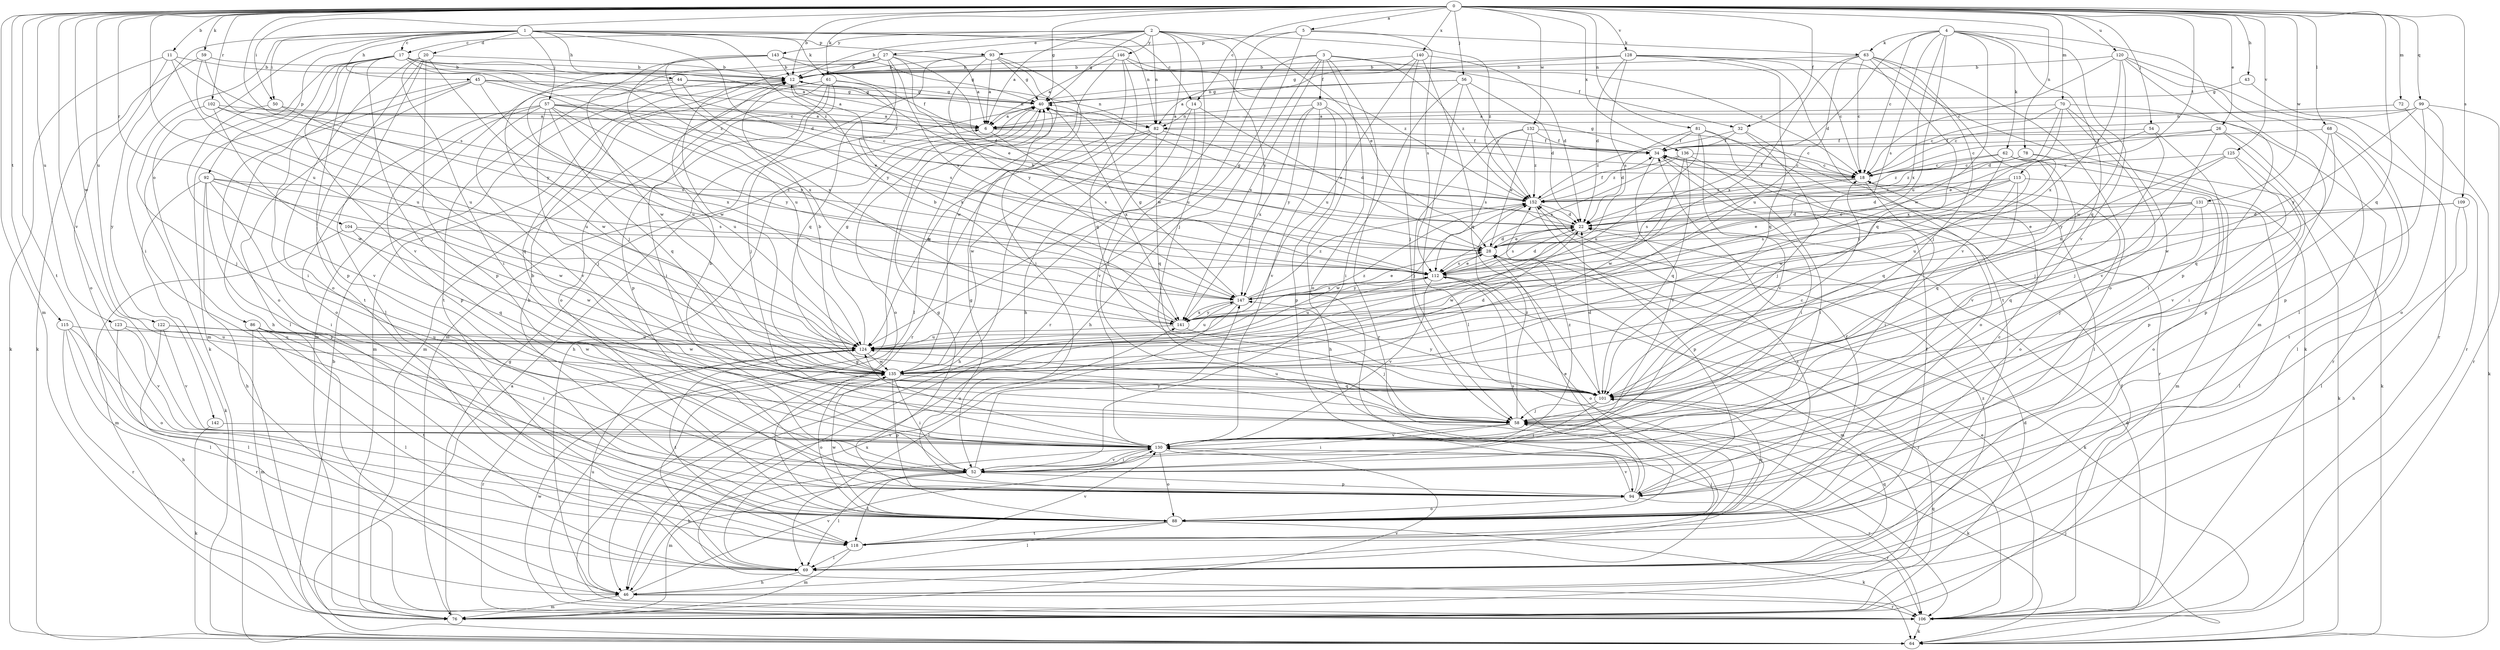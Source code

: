 strict digraph  {
0;
1;
2;
3;
4;
5;
6;
11;
12;
14;
17;
18;
20;
22;
26;
27;
28;
32;
33;
34;
40;
43;
44;
45;
46;
50;
52;
54;
56;
57;
58;
59;
61;
62;
63;
64;
68;
69;
70;
72;
76;
78;
81;
82;
86;
88;
92;
93;
94;
99;
101;
102;
104;
106;
109;
112;
113;
115;
118;
120;
122;
123;
124;
125;
128;
130;
131;
132;
135;
136;
140;
141;
142;
143;
146;
147;
152;
0 -> 5  [label=a];
0 -> 11  [label=b];
0 -> 12  [label=b];
0 -> 14  [label=c];
0 -> 26  [label=e];
0 -> 32  [label=f];
0 -> 40  [label=g];
0 -> 43  [label=h];
0 -> 50  [label=i];
0 -> 54  [label=j];
0 -> 56  [label=j];
0 -> 59  [label=k];
0 -> 61  [label=k];
0 -> 68  [label=l];
0 -> 70  [label=m];
0 -> 72  [label=m];
0 -> 76  [label=m];
0 -> 78  [label=n];
0 -> 81  [label=n];
0 -> 99  [label=q];
0 -> 101  [label=q];
0 -> 102  [label=r];
0 -> 104  [label=r];
0 -> 109  [label=s];
0 -> 112  [label=s];
0 -> 113  [label=t];
0 -> 115  [label=t];
0 -> 118  [label=t];
0 -> 120  [label=u];
0 -> 122  [label=u];
0 -> 123  [label=u];
0 -> 124  [label=u];
0 -> 125  [label=v];
0 -> 128  [label=v];
0 -> 130  [label=v];
0 -> 131  [label=w];
0 -> 132  [label=w];
0 -> 135  [label=w];
0 -> 136  [label=x];
0 -> 140  [label=x];
1 -> 14  [label=c];
1 -> 17  [label=c];
1 -> 20  [label=d];
1 -> 22  [label=d];
1 -> 44  [label=h];
1 -> 45  [label=h];
1 -> 50  [label=i];
1 -> 52  [label=i];
1 -> 57  [label=j];
1 -> 61  [label=k];
1 -> 82  [label=n];
1 -> 86  [label=o];
1 -> 92  [label=p];
1 -> 93  [label=p];
1 -> 142  [label=y];
1 -> 152  [label=z];
2 -> 6  [label=a];
2 -> 12  [label=b];
2 -> 17  [label=c];
2 -> 27  [label=e];
2 -> 28  [label=e];
2 -> 40  [label=g];
2 -> 46  [label=h];
2 -> 58  [label=j];
2 -> 82  [label=n];
2 -> 143  [label=y];
2 -> 146  [label=y];
2 -> 147  [label=y];
2 -> 152  [label=z];
3 -> 12  [label=b];
3 -> 32  [label=f];
3 -> 33  [label=f];
3 -> 46  [label=h];
3 -> 88  [label=o];
3 -> 106  [label=r];
3 -> 124  [label=u];
3 -> 141  [label=x];
3 -> 152  [label=z];
4 -> 18  [label=c];
4 -> 22  [label=d];
4 -> 62  [label=k];
4 -> 63  [label=k];
4 -> 76  [label=m];
4 -> 101  [label=q];
4 -> 112  [label=s];
4 -> 124  [label=u];
4 -> 130  [label=v];
4 -> 135  [label=w];
4 -> 141  [label=x];
5 -> 63  [label=k];
5 -> 93  [label=p];
5 -> 106  [label=r];
5 -> 112  [label=s];
5 -> 135  [label=w];
6 -> 34  [label=f];
6 -> 112  [label=s];
11 -> 12  [label=b];
11 -> 64  [label=k];
11 -> 88  [label=o];
11 -> 124  [label=u];
11 -> 152  [label=z];
12 -> 40  [label=g];
12 -> 76  [label=m];
12 -> 82  [label=n];
12 -> 112  [label=s];
14 -> 28  [label=e];
14 -> 58  [label=j];
14 -> 82  [label=n];
14 -> 130  [label=v];
17 -> 6  [label=a];
17 -> 12  [label=b];
17 -> 18  [label=c];
17 -> 46  [label=h];
17 -> 58  [label=j];
17 -> 64  [label=k];
17 -> 76  [label=m];
17 -> 94  [label=p];
17 -> 130  [label=v];
17 -> 141  [label=x];
17 -> 147  [label=y];
18 -> 34  [label=f];
18 -> 52  [label=i];
18 -> 88  [label=o];
18 -> 112  [label=s];
18 -> 152  [label=z];
20 -> 12  [label=b];
20 -> 52  [label=i];
20 -> 58  [label=j];
20 -> 69  [label=l];
20 -> 88  [label=o];
20 -> 94  [label=p];
20 -> 118  [label=t];
22 -> 28  [label=e];
22 -> 40  [label=g];
22 -> 112  [label=s];
22 -> 135  [label=w];
26 -> 18  [label=c];
26 -> 34  [label=f];
26 -> 58  [label=j];
26 -> 64  [label=k];
26 -> 94  [label=p];
27 -> 6  [label=a];
27 -> 12  [label=b];
27 -> 22  [label=d];
27 -> 28  [label=e];
27 -> 76  [label=m];
27 -> 101  [label=q];
27 -> 112  [label=s];
27 -> 118  [label=t];
27 -> 135  [label=w];
28 -> 12  [label=b];
28 -> 22  [label=d];
28 -> 64  [label=k];
28 -> 76  [label=m];
28 -> 112  [label=s];
32 -> 34  [label=f];
32 -> 58  [label=j];
32 -> 69  [label=l];
32 -> 152  [label=z];
33 -> 6  [label=a];
33 -> 46  [label=h];
33 -> 94  [label=p];
33 -> 130  [label=v];
33 -> 141  [label=x];
33 -> 147  [label=y];
34 -> 18  [label=c];
34 -> 40  [label=g];
34 -> 52  [label=i];
34 -> 130  [label=v];
40 -> 6  [label=a];
40 -> 46  [label=h];
40 -> 88  [label=o];
40 -> 141  [label=x];
43 -> 40  [label=g];
43 -> 106  [label=r];
44 -> 28  [label=e];
44 -> 40  [label=g];
44 -> 82  [label=n];
44 -> 124  [label=u];
44 -> 135  [label=w];
45 -> 6  [label=a];
45 -> 40  [label=g];
45 -> 52  [label=i];
45 -> 69  [label=l];
45 -> 88  [label=o];
45 -> 141  [label=x];
45 -> 147  [label=y];
46 -> 76  [label=m];
46 -> 106  [label=r];
46 -> 124  [label=u];
46 -> 130  [label=v];
46 -> 152  [label=z];
50 -> 6  [label=a];
50 -> 101  [label=q];
50 -> 130  [label=v];
52 -> 12  [label=b];
52 -> 69  [label=l];
52 -> 76  [label=m];
52 -> 94  [label=p];
52 -> 118  [label=t];
52 -> 130  [label=v];
52 -> 147  [label=y];
54 -> 28  [label=e];
54 -> 34  [label=f];
54 -> 52  [label=i];
54 -> 58  [label=j];
56 -> 6  [label=a];
56 -> 22  [label=d];
56 -> 40  [label=g];
56 -> 52  [label=i];
56 -> 69  [label=l];
56 -> 152  [label=z];
57 -> 6  [label=a];
57 -> 18  [label=c];
57 -> 34  [label=f];
57 -> 58  [label=j];
57 -> 88  [label=o];
57 -> 94  [label=p];
57 -> 101  [label=q];
57 -> 124  [label=u];
57 -> 130  [label=v];
57 -> 147  [label=y];
58 -> 18  [label=c];
58 -> 52  [label=i];
58 -> 64  [label=k];
58 -> 130  [label=v];
58 -> 152  [label=z];
59 -> 12  [label=b];
59 -> 64  [label=k];
59 -> 124  [label=u];
59 -> 147  [label=y];
61 -> 40  [label=g];
61 -> 52  [label=i];
61 -> 58  [label=j];
61 -> 76  [label=m];
61 -> 88  [label=o];
61 -> 94  [label=p];
61 -> 141  [label=x];
62 -> 18  [label=c];
62 -> 76  [label=m];
62 -> 101  [label=q];
62 -> 130  [label=v];
62 -> 135  [label=w];
62 -> 152  [label=z];
63 -> 12  [label=b];
63 -> 18  [label=c];
63 -> 58  [label=j];
63 -> 88  [label=o];
63 -> 101  [label=q];
63 -> 124  [label=u];
63 -> 130  [label=v];
63 -> 141  [label=x];
64 -> 6  [label=a];
64 -> 12  [label=b];
64 -> 58  [label=j];
68 -> 34  [label=f];
68 -> 69  [label=l];
68 -> 101  [label=q];
68 -> 118  [label=t];
68 -> 135  [label=w];
69 -> 46  [label=h];
69 -> 101  [label=q];
69 -> 141  [label=x];
70 -> 6  [label=a];
70 -> 18  [label=c];
70 -> 22  [label=d];
70 -> 52  [label=i];
70 -> 106  [label=r];
70 -> 130  [label=v];
70 -> 141  [label=x];
72 -> 64  [label=k];
72 -> 82  [label=n];
76 -> 22  [label=d];
76 -> 40  [label=g];
76 -> 101  [label=q];
76 -> 130  [label=v];
78 -> 18  [label=c];
78 -> 64  [label=k];
78 -> 124  [label=u];
78 -> 152  [label=z];
81 -> 22  [label=d];
81 -> 34  [label=f];
81 -> 88  [label=o];
81 -> 106  [label=r];
81 -> 124  [label=u];
81 -> 130  [label=v];
82 -> 22  [label=d];
82 -> 34  [label=f];
82 -> 46  [label=h];
82 -> 101  [label=q];
82 -> 124  [label=u];
82 -> 135  [label=w];
86 -> 52  [label=i];
86 -> 69  [label=l];
86 -> 76  [label=m];
86 -> 118  [label=t];
86 -> 124  [label=u];
86 -> 135  [label=w];
88 -> 12  [label=b];
88 -> 34  [label=f];
88 -> 40  [label=g];
88 -> 64  [label=k];
88 -> 69  [label=l];
88 -> 101  [label=q];
88 -> 118  [label=t];
88 -> 135  [label=w];
88 -> 152  [label=z];
92 -> 46  [label=h];
92 -> 52  [label=i];
92 -> 64  [label=k];
92 -> 94  [label=p];
92 -> 112  [label=s];
92 -> 135  [label=w];
92 -> 152  [label=z];
93 -> 6  [label=a];
93 -> 12  [label=b];
93 -> 40  [label=g];
93 -> 69  [label=l];
93 -> 76  [label=m];
93 -> 106  [label=r];
93 -> 147  [label=y];
94 -> 18  [label=c];
94 -> 28  [label=e];
94 -> 40  [label=g];
94 -> 88  [label=o];
94 -> 106  [label=r];
94 -> 112  [label=s];
94 -> 130  [label=v];
99 -> 6  [label=a];
99 -> 18  [label=c];
99 -> 88  [label=o];
99 -> 94  [label=p];
99 -> 106  [label=r];
99 -> 147  [label=y];
101 -> 22  [label=d];
101 -> 52  [label=i];
101 -> 58  [label=j];
101 -> 124  [label=u];
101 -> 147  [label=y];
102 -> 6  [label=a];
102 -> 58  [label=j];
102 -> 112  [label=s];
102 -> 124  [label=u];
102 -> 135  [label=w];
104 -> 28  [label=e];
104 -> 76  [label=m];
104 -> 101  [label=q];
104 -> 135  [label=w];
106 -> 22  [label=d];
106 -> 28  [label=e];
106 -> 34  [label=f];
106 -> 40  [label=g];
106 -> 64  [label=k];
106 -> 135  [label=w];
109 -> 22  [label=d];
109 -> 28  [label=e];
109 -> 46  [label=h];
109 -> 69  [label=l];
112 -> 22  [label=d];
112 -> 28  [label=e];
112 -> 88  [label=o];
112 -> 106  [label=r];
112 -> 124  [label=u];
112 -> 130  [label=v];
112 -> 147  [label=y];
113 -> 22  [label=d];
113 -> 28  [label=e];
113 -> 88  [label=o];
113 -> 101  [label=q];
113 -> 147  [label=y];
113 -> 152  [label=z];
115 -> 46  [label=h];
115 -> 69  [label=l];
115 -> 88  [label=o];
115 -> 106  [label=r];
115 -> 124  [label=u];
118 -> 34  [label=f];
118 -> 58  [label=j];
118 -> 69  [label=l];
118 -> 76  [label=m];
118 -> 130  [label=v];
120 -> 12  [label=b];
120 -> 18  [label=c];
120 -> 69  [label=l];
120 -> 94  [label=p];
120 -> 106  [label=r];
120 -> 135  [label=w];
120 -> 141  [label=x];
122 -> 106  [label=r];
122 -> 124  [label=u];
122 -> 130  [label=v];
122 -> 135  [label=w];
123 -> 69  [label=l];
123 -> 124  [label=u];
123 -> 130  [label=v];
124 -> 40  [label=g];
124 -> 106  [label=r];
124 -> 118  [label=t];
124 -> 135  [label=w];
124 -> 152  [label=z];
125 -> 18  [label=c];
125 -> 94  [label=p];
125 -> 130  [label=v];
125 -> 141  [label=x];
125 -> 147  [label=y];
128 -> 12  [label=b];
128 -> 18  [label=c];
128 -> 22  [label=d];
128 -> 64  [label=k];
128 -> 82  [label=n];
128 -> 101  [label=q];
128 -> 112  [label=s];
128 -> 118  [label=t];
130 -> 12  [label=b];
130 -> 46  [label=h];
130 -> 52  [label=i];
130 -> 88  [label=o];
130 -> 106  [label=r];
130 -> 124  [label=u];
130 -> 152  [label=z];
131 -> 22  [label=d];
131 -> 28  [label=e];
131 -> 58  [label=j];
131 -> 69  [label=l];
131 -> 101  [label=q];
131 -> 112  [label=s];
132 -> 18  [label=c];
132 -> 28  [label=e];
132 -> 34  [label=f];
132 -> 58  [label=j];
132 -> 112  [label=s];
132 -> 152  [label=z];
135 -> 12  [label=b];
135 -> 22  [label=d];
135 -> 52  [label=i];
135 -> 88  [label=o];
135 -> 94  [label=p];
135 -> 101  [label=q];
136 -> 18  [label=c];
136 -> 52  [label=i];
136 -> 101  [label=q];
136 -> 112  [label=s];
136 -> 135  [label=w];
136 -> 152  [label=z];
140 -> 12  [label=b];
140 -> 22  [label=d];
140 -> 40  [label=g];
140 -> 58  [label=j];
140 -> 101  [label=q];
140 -> 124  [label=u];
141 -> 12  [label=b];
141 -> 58  [label=j];
141 -> 124  [label=u];
141 -> 147  [label=y];
142 -> 64  [label=k];
142 -> 130  [label=v];
143 -> 12  [label=b];
143 -> 34  [label=f];
143 -> 40  [label=g];
143 -> 124  [label=u];
143 -> 135  [label=w];
143 -> 141  [label=x];
146 -> 6  [label=a];
146 -> 12  [label=b];
146 -> 18  [label=c];
146 -> 52  [label=i];
146 -> 101  [label=q];
146 -> 135  [label=w];
146 -> 152  [label=z];
147 -> 28  [label=e];
147 -> 40  [label=g];
147 -> 69  [label=l];
147 -> 112  [label=s];
147 -> 124  [label=u];
147 -> 141  [label=x];
147 -> 152  [label=z];
152 -> 22  [label=d];
152 -> 34  [label=f];
152 -> 94  [label=p];
152 -> 135  [label=w];
}
